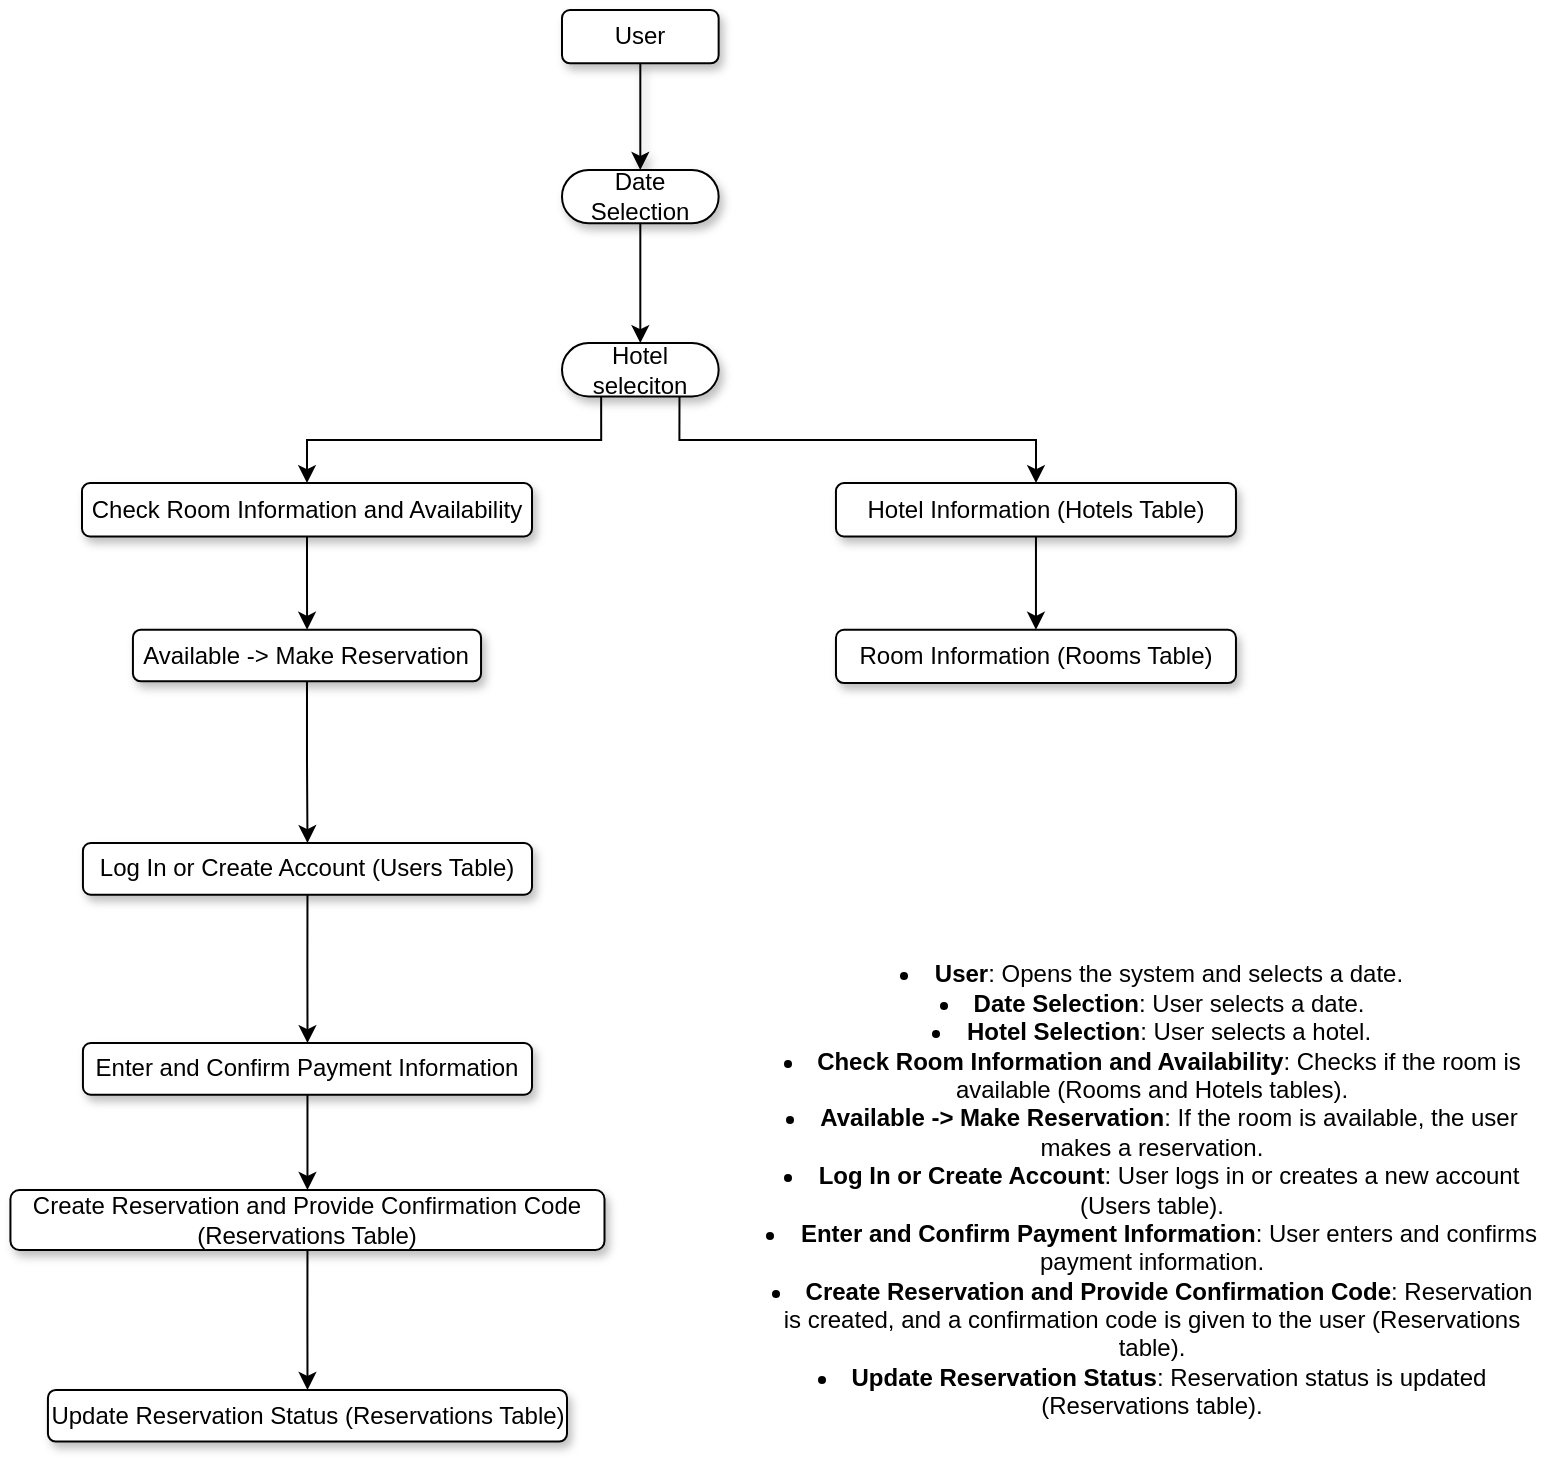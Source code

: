<mxfile version="24.7.1" type="github" pages="5">
  <diagram id="er5tn0g2h49u2DX2Hihr" name="Flow Diagram Of Project">
    <mxGraphModel dx="1434" dy="772" grid="1" gridSize="10" guides="1" tooltips="1" connect="1" arrows="1" fold="1" page="1" pageScale="1" pageWidth="827" pageHeight="1169" math="0" shadow="0">
      <root>
        <mxCell id="0" />
        <mxCell id="1" parent="0" />
        <mxCell id="LPn3I8FHrwuG1Et-0EGM-1" value="" style="edgeStyle=orthogonalEdgeStyle;rounded=0;orthogonalLoop=1;jettySize=auto;html=1;shadow=1;fontSize=12;" edge="1" parent="1" source="LPn3I8FHrwuG1Et-0EGM-2" target="LPn3I8FHrwuG1Et-0EGM-5">
          <mxGeometry relative="1" as="geometry" />
        </mxCell>
        <mxCell id="LPn3I8FHrwuG1Et-0EGM-2" value="User" style="rounded=1;whiteSpace=wrap;html=1;shadow=1;fontSize=12;" vertex="1" parent="1">
          <mxGeometry x="279.996" y="10.004" width="78.327" height="26.667" as="geometry" />
        </mxCell>
        <mxCell id="LPn3I8FHrwuG1Et-0EGM-4" value="" style="edgeStyle=orthogonalEdgeStyle;rounded=0;orthogonalLoop=1;jettySize=auto;html=1;" edge="1" parent="1" source="LPn3I8FHrwuG1Et-0EGM-5" target="LPn3I8FHrwuG1Et-0EGM-42">
          <mxGeometry relative="1" as="geometry" />
        </mxCell>
        <mxCell id="LPn3I8FHrwuG1Et-0EGM-5" value="Date Selection" style="whiteSpace=wrap;html=1;rounded=1;shadow=1;fontSize=12;arcSize=50;" vertex="1" parent="1">
          <mxGeometry x="279.996" y="89.997" width="78.327" height="26.667" as="geometry" />
        </mxCell>
        <mxCell id="LPn3I8FHrwuG1Et-0EGM-47" style="edgeStyle=orthogonalEdgeStyle;rounded=0;orthogonalLoop=1;jettySize=auto;html=1;exitX=0.5;exitY=0;exitDx=0;exitDy=0;" edge="1" parent="1" source="LPn3I8FHrwuG1Et-0EGM-26" target="LPn3I8FHrwuG1Et-0EGM-46">
          <mxGeometry relative="1" as="geometry" />
        </mxCell>
        <mxCell id="LPn3I8FHrwuG1Et-0EGM-26" value="Hotel Information (Hotels Table)" style="whiteSpace=wrap;html=1;rounded=1;shadow=1;fontSize=12;direction=west;" vertex="1" parent="1">
          <mxGeometry x="416.98" y="246.56" width="200" height="26.67" as="geometry" />
        </mxCell>
        <mxCell id="LPn3I8FHrwuG1Et-0EGM-50" style="edgeStyle=orthogonalEdgeStyle;rounded=0;orthogonalLoop=1;jettySize=auto;html=1;exitX=0.5;exitY=0;exitDx=0;exitDy=0;" edge="1" parent="1" source="LPn3I8FHrwuG1Et-0EGM-28" target="LPn3I8FHrwuG1Et-0EGM-49">
          <mxGeometry relative="1" as="geometry" />
        </mxCell>
        <mxCell id="LPn3I8FHrwuG1Et-0EGM-28" value="Available -&amp;gt; Make Reservation" style="whiteSpace=wrap;html=1;rounded=1;shadow=1;fontSize=12;direction=west;" vertex="1" parent="1">
          <mxGeometry x="65.47" y="319.89" width="174.05" height="25.78" as="geometry" />
        </mxCell>
        <mxCell id="LPn3I8FHrwuG1Et-0EGM-44" style="edgeStyle=orthogonalEdgeStyle;rounded=0;orthogonalLoop=1;jettySize=auto;html=1;exitX=0.25;exitY=1;exitDx=0;exitDy=0;" edge="1" parent="1" source="LPn3I8FHrwuG1Et-0EGM-42" target="LPn3I8FHrwuG1Et-0EGM-43">
          <mxGeometry relative="1" as="geometry" />
        </mxCell>
        <mxCell id="LPn3I8FHrwuG1Et-0EGM-45" style="edgeStyle=orthogonalEdgeStyle;rounded=0;orthogonalLoop=1;jettySize=auto;html=1;exitX=0.75;exitY=1;exitDx=0;exitDy=0;" edge="1" parent="1" source="LPn3I8FHrwuG1Et-0EGM-42" target="LPn3I8FHrwuG1Et-0EGM-26">
          <mxGeometry relative="1" as="geometry" />
        </mxCell>
        <mxCell id="LPn3I8FHrwuG1Et-0EGM-42" value="Hotel seleciton" style="whiteSpace=wrap;html=1;rounded=1;shadow=1;fontSize=12;arcSize=50;" vertex="1" parent="1">
          <mxGeometry x="279.999" y="176.557" width="78.327" height="26.667" as="geometry" />
        </mxCell>
        <mxCell id="LPn3I8FHrwuG1Et-0EGM-48" style="edgeStyle=orthogonalEdgeStyle;rounded=0;orthogonalLoop=1;jettySize=auto;html=1;exitX=0.5;exitY=0;exitDx=0;exitDy=0;" edge="1" parent="1" source="LPn3I8FHrwuG1Et-0EGM-43" target="LPn3I8FHrwuG1Et-0EGM-28">
          <mxGeometry relative="1" as="geometry" />
        </mxCell>
        <mxCell id="LPn3I8FHrwuG1Et-0EGM-43" value="Check Room Information and Availability" style="whiteSpace=wrap;html=1;rounded=1;shadow=1;fontSize=12;direction=west;" vertex="1" parent="1">
          <mxGeometry x="40" y="246.56" width="225" height="26.67" as="geometry" />
        </mxCell>
        <mxCell id="LPn3I8FHrwuG1Et-0EGM-46" value="Room Information (Rooms Table)" style="whiteSpace=wrap;html=1;rounded=1;shadow=1;fontSize=12;direction=west;" vertex="1" parent="1">
          <mxGeometry x="416.98" y="319.89" width="200" height="26.67" as="geometry" />
        </mxCell>
        <mxCell id="LPn3I8FHrwuG1Et-0EGM-53" style="edgeStyle=orthogonalEdgeStyle;rounded=0;orthogonalLoop=1;jettySize=auto;html=1;exitX=0.5;exitY=0;exitDx=0;exitDy=0;" edge="1" parent="1" source="LPn3I8FHrwuG1Et-0EGM-49" target="LPn3I8FHrwuG1Et-0EGM-52">
          <mxGeometry relative="1" as="geometry" />
        </mxCell>
        <mxCell id="LPn3I8FHrwuG1Et-0EGM-49" value="Log In or Create Account (Users Table) " style="whiteSpace=wrap;html=1;rounded=1;shadow=1;fontSize=12;direction=west;" vertex="1" parent="1">
          <mxGeometry x="40.47" y="426.56" width="224.53" height="25.78" as="geometry" />
        </mxCell>
        <mxCell id="LPn3I8FHrwuG1Et-0EGM-56" style="edgeStyle=orthogonalEdgeStyle;rounded=0;orthogonalLoop=1;jettySize=auto;html=1;exitX=0.5;exitY=0;exitDx=0;exitDy=0;entryX=0.5;entryY=1;entryDx=0;entryDy=0;" edge="1" parent="1" source="LPn3I8FHrwuG1Et-0EGM-52" target="LPn3I8FHrwuG1Et-0EGM-55">
          <mxGeometry relative="1" as="geometry">
            <mxPoint x="152.8" y="606.56" as="targetPoint" />
            <Array as="points" />
          </mxGeometry>
        </mxCell>
        <mxCell id="LPn3I8FHrwuG1Et-0EGM-52" value="Enter and Confirm Payment Information " style="whiteSpace=wrap;html=1;rounded=1;shadow=1;fontSize=12;direction=west;" vertex="1" parent="1">
          <mxGeometry x="40.47" y="526.56" width="224.53" height="25.78" as="geometry" />
        </mxCell>
        <mxCell id="LPn3I8FHrwuG1Et-0EGM-58" style="edgeStyle=orthogonalEdgeStyle;rounded=0;orthogonalLoop=1;jettySize=auto;html=1;exitX=0.5;exitY=0;exitDx=0;exitDy=0;" edge="1" parent="1" source="LPn3I8FHrwuG1Et-0EGM-55" target="LPn3I8FHrwuG1Et-0EGM-57">
          <mxGeometry relative="1" as="geometry">
            <mxPoint x="152.735" y="632.34" as="sourcePoint" />
          </mxGeometry>
        </mxCell>
        <mxCell id="LPn3I8FHrwuG1Et-0EGM-55" value="Create Reservation and Provide Confirmation Code (Reservations Table) " style="whiteSpace=wrap;html=1;rounded=1;shadow=1;fontSize=12;direction=west;" vertex="1" parent="1">
          <mxGeometry x="4.22" y="600" width="297.03" height="30" as="geometry" />
        </mxCell>
        <mxCell id="LPn3I8FHrwuG1Et-0EGM-57" value="Update Reservation Status (Reservations Table) " style="whiteSpace=wrap;html=1;rounded=1;shadow=1;fontSize=12;direction=west;" vertex="1" parent="1">
          <mxGeometry x="22.97" y="700" width="259.53" height="25.78" as="geometry" />
        </mxCell>
        <mxCell id="Ss4pQNGaq4_sJya7AEQc-3" value="&lt;li&gt;&lt;strong&gt;User&lt;/strong&gt;: Opens the system and selects a date.&lt;/li&gt;&lt;li&gt;&lt;strong&gt;Date Selection&lt;/strong&gt;: User selects a date.&lt;/li&gt;&lt;li&gt;&lt;strong&gt;Hotel Selection&lt;/strong&gt;: User selects a hotel.&lt;/li&gt;&lt;li&gt;&lt;strong&gt;Check Room Information and Availability&lt;/strong&gt;: Checks if the room is available (Rooms and Hotels tables).&lt;/li&gt;&lt;li&gt;&lt;strong&gt;Available -&amp;gt; Make Reservation&lt;/strong&gt;: If the room is available, the user makes a reservation.&lt;/li&gt;&lt;li&gt;&lt;strong&gt;Log In or Create Account&lt;/strong&gt;: User logs in or creates a new account (Users table).&lt;/li&gt;&lt;li&gt;&lt;strong&gt;Enter and Confirm Payment Information&lt;/strong&gt;: User enters and confirms payment information.&lt;/li&gt;&lt;li&gt;&lt;strong&gt;Create Reservation and Provide Confirmation Code&lt;/strong&gt;: Reservation is created, and a confirmation code is given to the user (Reservations table).&lt;/li&gt;&lt;li&gt;&lt;strong&gt;Update Reservation Status&lt;/strong&gt;: Reservation status is updated (Reservations table).&lt;/li&gt;" style="text;html=1;align=center;verticalAlign=middle;whiteSpace=wrap;rounded=0;" vertex="1" parent="1">
          <mxGeometry x="380" y="480" width="390" height="240" as="geometry" />
        </mxCell>
      </root>
    </mxGraphModel>
  </diagram>
  <diagram id="OcDCUqbB7aCAF-l1utMa" name=" Tables of DB">
    <mxGraphModel dx="1434" dy="772" grid="1" gridSize="10" guides="1" tooltips="1" connect="1" arrows="1" fold="1" page="1" pageScale="1" pageWidth="850" pageHeight="1100" math="0" shadow="0">
      <root>
        <mxCell id="0" />
        <mxCell id="1" parent="0" />
        <mxCell id="0o_SYYz5hkE-AfQn-xej-9" value="" style="group" parent="1" vertex="1" connectable="0">
          <mxGeometry x="540" y="320" width="280" height="180" as="geometry" />
        </mxCell>
        <mxCell id="0o_SYYz5hkE-AfQn-xej-1" value="&lt;li&gt;&lt;font size=&quot;3&quot; face=&quot;monospace&quot;&gt;hotel_id INT PRIMARY KEY,&lt;/font&gt;&lt;/li&gt;&lt;li&gt;&lt;font size=&quot;3&quot; face=&quot;monospace&quot;&gt;name VARCHAR(20)&lt;/font&gt;&lt;/li&gt;&lt;li&gt;&lt;font size=&quot;3&quot; face=&quot;monospace&quot;&gt;description Text&lt;/font&gt;&lt;/li&gt;&lt;li&gt;&lt;font size=&quot;3&quot; face=&quot;monospace&quot;&gt;address VARCHAR(20)&lt;/font&gt;&lt;/li&gt;&lt;li&gt;&lt;font size=&quot;3&quot; face=&quot;monospace&quot;&gt;city VARCHAR(10)&lt;/font&gt;&lt;/li&gt;&lt;li&gt;&lt;font size=&quot;3&quot; face=&quot;monospace&quot;&gt;country VARCHAR(20)&lt;/font&gt;&lt;/li&gt;&lt;li&gt;&lt;font size=&quot;3&quot; face=&quot;monospace&quot;&gt;phone VARCHAR(20)&lt;/font&gt;&lt;/li&gt;&lt;li&gt;&lt;font size=&quot;3&quot; face=&quot;monospace&quot;&gt;email VARCHAR(20)&lt;/font&gt;&lt;/li&gt;&lt;li&gt;&lt;font size=&quot;3&quot; face=&quot;monospace&quot;&gt;rating FLOAT&lt;/font&gt;&lt;/li&gt;" style="shape=process;whiteSpace=wrap;html=1;backgroundOutline=1;" parent="0o_SYYz5hkE-AfQn-xej-9" vertex="1">
          <mxGeometry y="30" width="280" height="150" as="geometry" />
        </mxCell>
        <mxCell id="0o_SYYz5hkE-AfQn-xej-2" value="Hotels" style="text;html=1;align=center;verticalAlign=middle;whiteSpace=wrap;rounded=0;" parent="0o_SYYz5hkE-AfQn-xej-9" vertex="1">
          <mxGeometry x="85" width="110" height="20" as="geometry" />
        </mxCell>
        <mxCell id="0o_SYYz5hkE-AfQn-xej-11" value="" style="group" parent="1" vertex="1" connectable="0">
          <mxGeometry x="35" y="30" width="280" height="180" as="geometry" />
        </mxCell>
        <mxCell id="nRDwDQONeYsUFGXQLdGE-4" value="&lt;li&gt;&lt;font size=&quot;3&quot; face=&quot;monospace&quot;&gt;user_id INT PRIMARY KEY,&lt;/font&gt;&lt;/li&gt;&lt;li&gt;&lt;font size=&quot;3&quot; face=&quot;monospace&quot;&gt;user_name VARCHAR(20)&lt;/font&gt;&lt;/li&gt;&lt;li&gt;&lt;font size=&quot;3&quot; face=&quot;monospace&quot;&gt;password VARCHAR(20)&lt;/font&gt;&lt;/li&gt;&lt;li&gt;&lt;font size=&quot;3&quot; face=&quot;monospace&quot;&gt;email VARCHAR(20)&lt;/font&gt;&lt;/li&gt;&lt;li&gt;&lt;font size=&quot;3&quot; face=&quot;monospace&quot;&gt;phone VARCHAR(10)&lt;/font&gt;&lt;/li&gt;&lt;li&gt;&lt;font size=&quot;3&quot; face=&quot;monospace&quot;&gt;created_at DATETIME&lt;/font&gt;&lt;/li&gt;" style="shape=process;whiteSpace=wrap;html=1;backgroundOutline=1;" parent="0o_SYYz5hkE-AfQn-xej-11" vertex="1">
          <mxGeometry y="30" width="280" height="150" as="geometry" />
        </mxCell>
        <mxCell id="nRDwDQONeYsUFGXQLdGE-7" value="Users" style="text;html=1;align=center;verticalAlign=middle;whiteSpace=wrap;rounded=0;" parent="0o_SYYz5hkE-AfQn-xej-11" vertex="1">
          <mxGeometry x="85" width="110" height="20" as="geometry" />
        </mxCell>
        <mxCell id="0o_SYYz5hkE-AfQn-xej-12" value="" style="group" parent="1" vertex="1" connectable="0">
          <mxGeometry x="360" y="30" width="400" height="180" as="geometry" />
        </mxCell>
        <mxCell id="0o_SYYz5hkE-AfQn-xej-3" value="&lt;li&gt;&lt;font size=&quot;3&quot; face=&quot;monospace&quot;&gt;room_id INT PRIMARY KEY,&lt;/font&gt;&lt;/li&gt;&lt;li&gt;&lt;font size=&quot;3&quot; face=&quot;monospace&quot;&gt;hotel_id INT FOREIGN KEY REFERENCES Hotels(hotel_id)&lt;/font&gt;&lt;/li&gt;&lt;li&gt;&lt;font size=&quot;3&quot; face=&quot;monospace&quot;&gt;room_type VARCHAR(20)//tek kişi,üç kişi ect.&lt;/font&gt;&lt;/li&gt;&lt;li&gt;&lt;font size=&quot;3&quot; face=&quot;monospace&quot;&gt;price_per_night DECIMAL&lt;/font&gt;&lt;/li&gt;&lt;li&gt;&lt;font size=&quot;3&quot; face=&quot;monospace&quot;&gt;availability BOOLEAN&lt;/font&gt;&lt;/li&gt;" style="shape=process;whiteSpace=wrap;html=1;backgroundOutline=1;" parent="0o_SYYz5hkE-AfQn-xej-12" vertex="1">
          <mxGeometry y="30" width="400" height="150" as="geometry" />
        </mxCell>
        <mxCell id="0o_SYYz5hkE-AfQn-xej-4" value="Rooms" style="text;html=1;align=center;verticalAlign=middle;whiteSpace=wrap;rounded=0;" parent="0o_SYYz5hkE-AfQn-xej-12" vertex="1">
          <mxGeometry x="130" width="110" height="20" as="geometry" />
        </mxCell>
        <mxCell id="0o_SYYz5hkE-AfQn-xej-13" value="" style="group" parent="1" vertex="1" connectable="0">
          <mxGeometry x="20" y="390" width="480" height="220" as="geometry" />
        </mxCell>
        <mxCell id="0o_SYYz5hkE-AfQn-xej-5" value="&lt;li&gt;&lt;font size=&quot;3&quot; face=&quot;monospace&quot;&gt;reservation_id INT PRIMARY KEY,&lt;/font&gt;&lt;/li&gt;&lt;li&gt;&lt;font size=&quot;3&quot; face=&quot;monospace&quot;&gt;user_id&amp;nbsp;&lt;/font&gt;INT FOREIGN KEY REFERENCES Users(user_id)&lt;/li&gt;&lt;li&gt;&lt;font size=&quot;3&quot; face=&quot;monospace&quot;&gt;room_id&amp;nbsp;&lt;/font&gt;INT FOREIGN KEY REFERENCES Rooms(room_id)&lt;/li&gt;&lt;li&gt;&lt;font size=&quot;3&quot; face=&quot;monospace&quot;&gt;check_in_date DATE&lt;/font&gt;&lt;/li&gt;&lt;li&gt;&lt;font size=&quot;3&quot; face=&quot;monospace&quot;&gt;check_out_date DATE&lt;/font&gt;&lt;/li&gt;&lt;li&gt;&lt;font size=&quot;3&quot; face=&quot;monospace&quot;&gt;total_price DECIMAL&lt;/font&gt;&lt;/li&gt;&lt;li&gt;&lt;font size=&quot;3&quot; face=&quot;monospace&quot;&gt;reservation_status VARCHAR(20)//Cancelled,Approved&amp;nbsp;&lt;/font&gt;&lt;/li&gt;&lt;li&gt;&lt;font size=&quot;3&quot; face=&quot;monospace&quot;&gt;&lt;br&gt;&lt;/font&gt;&lt;/li&gt;" style="shape=process;whiteSpace=wrap;html=1;backgroundOutline=1;" parent="0o_SYYz5hkE-AfQn-xej-13" vertex="1">
          <mxGeometry y="33" width="480" height="187" as="geometry" />
        </mxCell>
        <mxCell id="0o_SYYz5hkE-AfQn-xej-6" value="Reservaitons" style="text;html=1;align=center;verticalAlign=middle;whiteSpace=wrap;rounded=0;" parent="0o_SYYz5hkE-AfQn-xej-13" vertex="1">
          <mxGeometry x="137.143" width="107.755" height="22" as="geometry" />
        </mxCell>
        <mxCell id="0o_SYYz5hkE-AfQn-xej-14" style="edgeStyle=orthogonalEdgeStyle;rounded=0;orthogonalLoop=1;jettySize=auto;html=1;exitX=0.25;exitY=1;exitDx=0;exitDy=0;entryX=0.75;entryY=0;entryDx=0;entryDy=0;" parent="1" source="0o_SYYz5hkE-AfQn-xej-3" target="0o_SYYz5hkE-AfQn-xej-1" edge="1">
          <mxGeometry relative="1" as="geometry">
            <Array as="points">
              <mxPoint x="560" y="210" />
              <mxPoint x="560" y="245" />
              <mxPoint x="750" y="245" />
            </Array>
          </mxGeometry>
        </mxCell>
        <mxCell id="0o_SYYz5hkE-AfQn-xej-15" style="edgeStyle=orthogonalEdgeStyle;rounded=0;orthogonalLoop=1;jettySize=auto;html=1;exitX=0.25;exitY=1;exitDx=0;exitDy=0;entryX=0.75;entryY=0;entryDx=0;entryDy=0;" parent="1" source="0o_SYYz5hkE-AfQn-xej-3" target="0o_SYYz5hkE-AfQn-xej-5" edge="1">
          <mxGeometry relative="1" as="geometry" />
        </mxCell>
        <mxCell id="0o_SYYz5hkE-AfQn-xej-17" style="edgeStyle=orthogonalEdgeStyle;rounded=0;orthogonalLoop=1;jettySize=auto;html=1;exitX=0.25;exitY=1;exitDx=0;exitDy=0;entryX=0.25;entryY=0;entryDx=0;entryDy=0;" parent="1" source="nRDwDQONeYsUFGXQLdGE-4" target="0o_SYYz5hkE-AfQn-xej-5" edge="1">
          <mxGeometry relative="1" as="geometry" />
        </mxCell>
      </root>
    </mxGraphModel>
  </diagram>
  <diagram id="SahQuH-iYKF9wmXist49" name="USER_SERVICES">
    <mxGraphModel dx="1434" dy="3110" grid="1" gridSize="10" guides="1" tooltips="1" connect="1" arrows="1" fold="1" page="1" pageScale="1" pageWidth="827" pageHeight="1169" math="0" shadow="0">
      <root>
        <mxCell id="0" />
        <mxCell id="1" parent="0" />
        <mxCell id="MY4qJXvExlTHak5WIAEV-4" value="" style="edgeStyle=orthogonalEdgeStyle;rounded=0;orthogonalLoop=1;jettySize=auto;html=1;" edge="1" parent="1" source="zHAUQiSuxFZU5zrgK4hU-1" target="MY4qJXvExlTHak5WIAEV-3">
          <mxGeometry relative="1" as="geometry" />
        </mxCell>
        <mxCell id="zHAUQiSuxFZU5zrgK4hU-1" value="LOG_IN_SERVICE" style="rounded=0;whiteSpace=wrap;html=1;" parent="1" vertex="1">
          <mxGeometry x="20" y="-2250" width="170" height="30" as="geometry" />
        </mxCell>
        <mxCell id="MY4qJXvExlTHak5WIAEV-5" value="" style="edgeStyle=orthogonalEdgeStyle;rounded=0;orthogonalLoop=1;jettySize=auto;html=1;entryX=0;entryY=0.5;entryDx=0;entryDy=0;" edge="1" parent="1" source="xCz8EZ8pX_xYFV6RzJaQ-1" target="MY4qJXvExlTHak5WIAEV-7">
          <mxGeometry relative="1" as="geometry">
            <mxPoint x="414" y="-1850" as="targetPoint" />
          </mxGeometry>
        </mxCell>
        <mxCell id="xCz8EZ8pX_xYFV6RzJaQ-1" value="DATE_CHOICE_SERVICE" style="rounded=0;whiteSpace=wrap;html=1;" parent="1" vertex="1">
          <mxGeometry x="20" y="-2070" width="170" height="30" as="geometry" />
        </mxCell>
        <mxCell id="bn-_3K56SrCzuvJVatGM-1" value="GUEST_NUM_SERVICE" style="rounded=0;whiteSpace=wrap;html=1;" parent="1" vertex="1">
          <mxGeometry x="20" y="-1970" width="170" height="30" as="geometry" />
        </mxCell>
        <mxCell id="MY4qJXvExlTHak5WIAEV-14" style="edgeStyle=orthogonalEdgeStyle;rounded=0;orthogonalLoop=1;jettySize=auto;html=1;exitX=1;exitY=0.5;exitDx=0;exitDy=0;entryX=0;entryY=0.5;entryDx=0;entryDy=0;" edge="1" parent="1" source="bn-_3K56SrCzuvJVatGM-2" target="MY4qJXvExlTHak5WIAEV-13">
          <mxGeometry relative="1" as="geometry">
            <mxPoint x="260" y="-1780.0" as="targetPoint" />
          </mxGeometry>
        </mxCell>
        <mxCell id="bn-_3K56SrCzuvJVatGM-2" value="HOTEL_CHOICE_SERVICE" style="rounded=0;whiteSpace=wrap;html=1;" parent="1" vertex="1">
          <mxGeometry x="20" y="-1860" width="170" height="30" as="geometry" />
        </mxCell>
        <mxCell id="MY4qJXvExlTHak5WIAEV-16" style="edgeStyle=orthogonalEdgeStyle;rounded=0;orthogonalLoop=1;jettySize=auto;html=1;exitX=1;exitY=0.5;exitDx=0;exitDy=0;entryX=0;entryY=0.5;entryDx=0;entryDy=0;" edge="1" parent="1" source="bn-_3K56SrCzuvJVatGM-3" target="MY4qJXvExlTHak5WIAEV-15">
          <mxGeometry relative="1" as="geometry" />
        </mxCell>
        <mxCell id="bn-_3K56SrCzuvJVatGM-3" value="ROOM_REQUEST_SERVICE" style="rounded=0;whiteSpace=wrap;html=1;" parent="1" vertex="1">
          <mxGeometry x="20" y="-1720" width="170" height="30" as="geometry" />
        </mxCell>
        <mxCell id="MY4qJXvExlTHak5WIAEV-37" style="edgeStyle=orthogonalEdgeStyle;rounded=0;orthogonalLoop=1;jettySize=auto;html=1;exitX=1;exitY=0.5;exitDx=0;exitDy=0;" edge="1" parent="1" source="WboYY2DEAX7a10xXR0Qw-1" target="MY4qJXvExlTHak5WIAEV-17">
          <mxGeometry relative="1" as="geometry" />
        </mxCell>
        <mxCell id="WboYY2DEAX7a10xXR0Qw-1" value="ROOM_AVAILABILITY_SERVICE" style="rounded=0;whiteSpace=wrap;html=1;" parent="1" vertex="1">
          <mxGeometry x="20" y="-1550" width="190" height="30" as="geometry" />
        </mxCell>
        <mxCell id="MY4qJXvExlTHak5WIAEV-38" style="edgeStyle=orthogonalEdgeStyle;rounded=0;orthogonalLoop=1;jettySize=auto;html=1;exitX=1;exitY=0.5;exitDx=0;exitDy=0;entryX=0;entryY=0.5;entryDx=0;entryDy=0;" edge="1" parent="1" source="WboYY2DEAX7a10xXR0Qw-2" target="MY4qJXvExlTHak5WIAEV-34">
          <mxGeometry relative="1" as="geometry" />
        </mxCell>
        <mxCell id="WboYY2DEAX7a10xXR0Qw-2" value="ROOM_SERVICE" style="rounded=0;whiteSpace=wrap;html=1;" parent="1" vertex="1">
          <mxGeometry x="20" y="-1430" width="170" height="30" as="geometry" />
        </mxCell>
        <mxCell id="MY4qJXvExlTHak5WIAEV-20" value="" style="edgeStyle=orthogonalEdgeStyle;rounded=0;orthogonalLoop=1;jettySize=auto;html=1;entryX=0;entryY=0.5;entryDx=0;entryDy=0;" edge="1" parent="1" source="WboYY2DEAX7a10xXR0Qw-3" target="MY4qJXvExlTHak5WIAEV-19">
          <mxGeometry relative="1" as="geometry">
            <mxPoint x="259.5" y="-2125" as="targetPoint" />
          </mxGeometry>
        </mxCell>
        <mxCell id="WboYY2DEAX7a10xXR0Qw-3" value="REGISTRATION SERVICE" style="rounded=0;whiteSpace=wrap;html=1;" parent="1" vertex="1">
          <mxGeometry x="20" y="-2180" width="170" height="30" as="geometry" />
        </mxCell>
        <mxCell id="MY4qJXvExlTHak5WIAEV-26" value="" style="edgeStyle=orthogonalEdgeStyle;rounded=0;orthogonalLoop=1;jettySize=auto;html=1;" edge="1" parent="1" source="WboYY2DEAX7a10xXR0Qw-4" target="MY4qJXvExlTHak5WIAEV-25">
          <mxGeometry relative="1" as="geometry" />
        </mxCell>
        <mxCell id="WboYY2DEAX7a10xXR0Qw-4" value="PAYMENT_SERVICE" style="rounded=0;whiteSpace=wrap;html=1;" parent="1" vertex="1">
          <mxGeometry x="20" y="-1095" width="170" height="30" as="geometry" />
        </mxCell>
        <mxCell id="MY4qJXvExlTHak5WIAEV-28" value="" style="edgeStyle=orthogonalEdgeStyle;rounded=0;orthogonalLoop=1;jettySize=auto;html=1;" edge="1" parent="1" source="WboYY2DEAX7a10xXR0Qw-5" target="MY4qJXvExlTHak5WIAEV-27">
          <mxGeometry relative="1" as="geometry" />
        </mxCell>
        <mxCell id="WboYY2DEAX7a10xXR0Qw-5" value="CONFIRMATION_SERVICE" style="rounded=0;whiteSpace=wrap;html=1;" parent="1" vertex="1">
          <mxGeometry x="20" y="-980" width="170" height="30" as="geometry" />
        </mxCell>
        <mxCell id="MY4qJXvExlTHak5WIAEV-40" style="edgeStyle=orthogonalEdgeStyle;rounded=0;orthogonalLoop=1;jettySize=auto;html=1;exitX=1;exitY=0.5;exitDx=0;exitDy=0;" edge="1" parent="1" source="o_KMD16_EwOAPX_b2kvC-1" target="MY4qJXvExlTHak5WIAEV-29">
          <mxGeometry relative="1" as="geometry" />
        </mxCell>
        <mxCell id="o_KMD16_EwOAPX_b2kvC-1" value="RESERVATION VIEW SERVICE" style="rounded=0;whiteSpace=wrap;html=1;" parent="1" vertex="1">
          <mxGeometry x="20" y="-880" width="170" height="30" as="geometry" />
        </mxCell>
        <mxCell id="MY4qJXvExlTHak5WIAEV-39" style="edgeStyle=orthogonalEdgeStyle;rounded=0;orthogonalLoop=1;jettySize=auto;html=1;exitX=1;exitY=0.5;exitDx=0;exitDy=0;" edge="1" parent="1" source="jOlDemy9Djilc2z4X3xP-2" target="MY4qJXvExlTHak5WIAEV-22">
          <mxGeometry relative="1" as="geometry">
            <mxPoint x="220" y="-1280" as="targetPoint" />
          </mxGeometry>
        </mxCell>
        <mxCell id="jOlDemy9Djilc2z4X3xP-2" value="TOTAL_SERVICE_VIEW" style="rounded=0;whiteSpace=wrap;html=1;" vertex="1" parent="1">
          <mxGeometry x="20" y="-1340" width="170" height="30" as="geometry" />
        </mxCell>
        <mxCell id="MY4qJXvExlTHak5WIAEV-32" value="" style="edgeStyle=orthogonalEdgeStyle;rounded=0;orthogonalLoop=1;jettySize=auto;html=1;" edge="1" parent="1" source="jOlDemy9Djilc2z4X3xP-4" target="MY4qJXvExlTHak5WIAEV-31">
          <mxGeometry relative="1" as="geometry" />
        </mxCell>
        <mxCell id="jOlDemy9Djilc2z4X3xP-4" value="DISCOUNT_SERVICE" style="rounded=0;whiteSpace=wrap;html=1;" vertex="1" parent="1">
          <mxGeometry x="20" y="-1250" width="170" height="30" as="geometry" />
        </mxCell>
        <mxCell id="MY4qJXvExlTHak5WIAEV-3" value="login,logout,&lt;div&gt;createAccount,resetPassword,&lt;/div&gt;&lt;div&gt;updateProfile&lt;/div&gt;" style="rounded=0;whiteSpace=wrap;html=1;fillColor=#fff2cc;strokeColor=#d6b656;" vertex="1" parent="1">
          <mxGeometry x="259.5" y="-2240" width="190" height="50" as="geometry" />
        </mxCell>
        <mxCell id="MY4qJXvExlTHak5WIAEV-7" value="chooseCheckInDate,&lt;div&gt;chooseCheckOutDate,&lt;/div&gt;&lt;div&gt;updateCheckInDate,&lt;/div&gt;&lt;div&gt;updateCheckOutDate,&lt;/div&gt;&lt;div&gt;validateDates&lt;/div&gt;" style="rounded=0;whiteSpace=wrap;html=1;fillColor=#fff2cc;strokeColor=#d6b656;" vertex="1" parent="1">
          <mxGeometry x="259.5" y="-2060" width="201" height="70" as="geometry" />
        </mxCell>
        <mxCell id="MY4qJXvExlTHak5WIAEV-10" value="setNumberOfGuests,&lt;div&gt;updateNumberOfGuests,&lt;/div&gt;&lt;div&gt;getNumberOfGuests,&lt;/div&gt;&lt;div&gt;validateGuestNumber&lt;/div&gt;" style="rounded=0;whiteSpace=wrap;html=1;fillColor=#fff2cc;strokeColor=#d6b656;" vertex="1" parent="1">
          <mxGeometry x="260.5" y="-1955" width="201" height="70" as="geometry" />
        </mxCell>
        <mxCell id="MY4qJXvExlTHak5WIAEV-11" value="" style="edgeStyle=orthogonalEdgeStyle;rounded=0;orthogonalLoop=1;jettySize=auto;html=1;entryX=0;entryY=0.5;entryDx=0;entryDy=0;exitX=1;exitY=0.5;exitDx=0;exitDy=0;" edge="1" parent="1" source="bn-_3K56SrCzuvJVatGM-1" target="MY4qJXvExlTHak5WIAEV-10">
          <mxGeometry relative="1" as="geometry">
            <mxPoint x="219.5" y="-1815.42" as="sourcePoint" />
            <mxPoint x="313.5" y="-1815.42" as="targetPoint" />
          </mxGeometry>
        </mxCell>
        <mxCell id="MY4qJXvExlTHak5WIAEV-13" value="chooseHotel,&lt;div&gt;updateHotelChoice,&lt;/div&gt;&lt;div&gt;getHotelDetails,&lt;/div&gt;&lt;div&gt;checkHotelAvailability,&lt;/div&gt;" style="rounded=0;whiteSpace=wrap;html=1;fillColor=#fff2cc;strokeColor=#d6b656;" vertex="1" parent="1">
          <mxGeometry x="259.5" y="-1860" width="201" height="70" as="geometry" />
        </mxCell>
        <mxCell id="MY4qJXvExlTHak5WIAEV-15" value="createRoomRequesti&lt;div&gt;getRoomRequest,&lt;/div&gt;&lt;div&gt;updateRoomRequest,&lt;/div&gt;&lt;div&gt;deleteRoomRequest,&lt;/div&gt;&lt;div&gt;checkRoomRequestStatus&lt;/div&gt;" style="rounded=0;whiteSpace=wrap;html=1;fillColor=#fff2cc;strokeColor=#d6b656;" vertex="1" parent="1">
          <mxGeometry x="258.75" y="-1700" width="200.5" height="80" as="geometry" />
        </mxCell>
        <mxCell id="MY4qJXvExlTHak5WIAEV-17" value="checkRoomAvailability&lt;div&gt;getAvailableRooms,&lt;/div&gt;&lt;div&gt;updateRoomAvailability,&lt;/div&gt;&lt;div&gt;notifyAvailability&lt;/div&gt;" style="whiteSpace=wrap;html=1;rounded=0;fillColor=#fff2cc;strokeColor=#d6b656;" vertex="1" parent="1">
          <mxGeometry x="259.5" y="-1560" width="200" height="100" as="geometry" />
        </mxCell>
        <mxCell id="MY4qJXvExlTHak5WIAEV-19" value="&lt;div&gt;&lt;br&gt;&lt;/div&gt;registerUser,&lt;div&gt;updateRegistrationDetails,&lt;/div&gt;&lt;div&gt;getRegistrationStatus,&lt;/div&gt;&lt;div&gt;cancelRegistration&lt;/div&gt;&lt;div&gt;validateRegistration&lt;/div&gt;&lt;div&gt;&lt;br&gt;&lt;/div&gt;" style="rounded=0;whiteSpace=wrap;html=1;fillColor=#fff2cc;strokeColor=#d6b656;" vertex="1" parent="1">
          <mxGeometry x="258.75" y="-2160" width="230.5" height="80" as="geometry" />
        </mxCell>
        <mxCell id="MY4qJXvExlTHak5WIAEV-22" value="getTotalServiceOverview,&lt;div&gt;updateServiceOverview,&lt;/div&gt;&lt;div&gt;getServiceDetails&lt;/div&gt;" style="whiteSpace=wrap;html=1;rounded=0;fillColor=#fff2cc;strokeColor=#d6b656;" vertex="1" parent="1">
          <mxGeometry x="258.75" y="-1320" width="180" height="60" as="geometry" />
        </mxCell>
        <mxCell id="MY4qJXvExlTHak5WIAEV-25" value="&lt;div&gt;&lt;br&gt;&lt;/div&gt;initiatePayment,&lt;div&gt;processPayment,&lt;/div&gt;&lt;div&gt;updatePaymentDetails,&lt;/div&gt;&lt;div&gt;getPaymentStatus,&lt;/div&gt;&lt;div&gt;cancelPayment&lt;/div&gt;&lt;div&gt;&lt;br&gt;&lt;/div&gt;" style="whiteSpace=wrap;html=1;rounded=0;fillColor=#fff2cc;strokeColor=#d6b656;" vertex="1" parent="1">
          <mxGeometry x="259.5" y="-1125" width="192.75" height="90" as="geometry" />
        </mxCell>
        <mxCell id="MY4qJXvExlTHak5WIAEV-27" value="sendConfirmaiton,&lt;div&gt;getConfirmaitonDetails,&lt;/div&gt;&lt;div&gt;updateConfirmaitonDetails,&lt;/div&gt;&lt;div&gt;resendConfirmation,&lt;/div&gt;&lt;div&gt;cancelConfirmation&lt;/div&gt;" style="whiteSpace=wrap;html=1;rounded=0;fillColor=#fff2cc;strokeColor=#d6b656;" vertex="1" parent="1">
          <mxGeometry x="259.5" y="-1005" width="175" height="80" as="geometry" />
        </mxCell>
        <mxCell id="MY4qJXvExlTHak5WIAEV-29" value="viewReservaiton,&lt;div&gt;updateReservaitonDetails,&lt;/div&gt;&lt;div&gt;cancelReservation,&lt;/div&gt;&lt;div&gt;getReservaitonStatus&lt;/div&gt;" style="whiteSpace=wrap;html=1;rounded=0;fillColor=#fff2cc;strokeColor=#d6b656;" vertex="1" parent="1">
          <mxGeometry x="259.5" y="-880" width="170" height="70" as="geometry" />
        </mxCell>
        <mxCell id="MY4qJXvExlTHak5WIAEV-31" value="applyDiscount,&lt;div&gt;removeDiscount,&lt;/div&gt;&lt;div&gt;getDiscountDetails,&lt;/div&gt;&lt;div&gt;validateDiscount,&lt;/div&gt;&lt;div&gt;updateDiscount&lt;/div&gt;" style="whiteSpace=wrap;html=1;rounded=0;fillColor=#fff2cc;strokeColor=#d6b656;" vertex="1" parent="1">
          <mxGeometry x="259.5" y="-1230" width="180" height="70" as="geometry" />
        </mxCell>
        <mxCell id="MY4qJXvExlTHak5WIAEV-34" value="createRoom , getRoom , updateRoom, deleteRoom, checkRoom,checkAvailability" style="whiteSpace=wrap;html=1;rounded=0;fillColor=#fff2cc;strokeColor=#d6b656;" vertex="1" parent="1">
          <mxGeometry x="259.5" y="-1430" width="199.75" height="80" as="geometry" />
        </mxCell>
      </root>
    </mxGraphModel>
  </diagram>
  <diagram id="JlUEWmuliTO_mN-zLxt-" name="ADMIN_SERVICE">
    <mxGraphModel dx="1114" dy="592" grid="1" gridSize="10" guides="1" tooltips="1" connect="1" arrows="1" fold="1" page="1" pageScale="1" pageWidth="827" pageHeight="1169" math="0" shadow="0">
      <root>
        <mxCell id="0" />
        <mxCell id="1" parent="0" />
        <mxCell id="zOPKjVEDq4Z8FlffI7wb-10" value="" style="edgeStyle=orthogonalEdgeStyle;rounded=0;orthogonalLoop=1;jettySize=auto;html=1;" parent="1" source="Rh8dZ8XtZ0p0KPGdMmW4-1" target="zOPKjVEDq4Z8FlffI7wb-9" edge="1">
          <mxGeometry relative="1" as="geometry" />
        </mxCell>
        <mxCell id="Rh8dZ8XtZ0p0KPGdMmW4-1" value="USER_SERVICE" style="rounded=0;whiteSpace=wrap;html=1;" parent="1" vertex="1">
          <mxGeometry x="50" y="40" width="170" height="30" as="geometry" />
        </mxCell>
        <mxCell id="zOPKjVEDq4Z8FlffI7wb-12" style="edgeStyle=orthogonalEdgeStyle;rounded=0;orthogonalLoop=1;jettySize=auto;html=1;exitX=1;exitY=0.5;exitDx=0;exitDy=0;entryX=0;entryY=0.5;entryDx=0;entryDy=0;" parent="1" source="Rh8dZ8XtZ0p0KPGdMmW4-2" target="zOPKjVEDq4Z8FlffI7wb-13" edge="1">
          <mxGeometry relative="1" as="geometry">
            <mxPoint x="360" y="105" as="targetPoint" />
          </mxGeometry>
        </mxCell>
        <mxCell id="Rh8dZ8XtZ0p0KPGdMmW4-2" value="RESERVATION VIEW SERVICE" style="rounded=0;whiteSpace=wrap;html=1;" parent="1" vertex="1">
          <mxGeometry x="50" y="90" width="170" height="30" as="geometry" />
        </mxCell>
        <mxCell id="zOPKjVEDq4Z8FlffI7wb-2" value="" style="edgeStyle=orthogonalEdgeStyle;rounded=0;orthogonalLoop=1;jettySize=auto;html=1;" parent="1" source="Rh8dZ8XtZ0p0KPGdMmW4-3" target="zOPKjVEDq4Z8FlffI7wb-1" edge="1">
          <mxGeometry relative="1" as="geometry" />
        </mxCell>
        <mxCell id="Rh8dZ8XtZ0p0KPGdMmW4-3" value="ROOM_SERVICE" style="rounded=0;whiteSpace=wrap;html=1;" parent="1" vertex="1">
          <mxGeometry x="50" y="140" width="170" height="30" as="geometry" />
        </mxCell>
        <mxCell id="zOPKjVEDq4Z8FlffI7wb-6" value="" style="edgeStyle=orthogonalEdgeStyle;rounded=0;orthogonalLoop=1;jettySize=auto;html=1;" parent="1" source="Rh8dZ8XtZ0p0KPGdMmW4-4" target="zOPKjVEDq4Z8FlffI7wb-5" edge="1">
          <mxGeometry relative="1" as="geometry" />
        </mxCell>
        <mxCell id="Rh8dZ8XtZ0p0KPGdMmW4-4" value="HOTEL_SERVICE" style="rounded=0;whiteSpace=wrap;html=1;" parent="1" vertex="1">
          <mxGeometry x="50" y="190" width="170" height="30" as="geometry" />
        </mxCell>
        <mxCell id="zOPKjVEDq4Z8FlffI7wb-1" value="createRoom , getRoom , updateRoom, deleteRoom, checkRoom,checkAvailability" style="rounded=0;whiteSpace=wrap;html=1;glass=1;" parent="1" vertex="1">
          <mxGeometry x="315" y="130" width="180" height="50" as="geometry" />
        </mxCell>
        <mxCell id="zOPKjVEDq4Z8FlffI7wb-5" value="createHotel,getHotel,updateHotel,deleteHotel" style="whiteSpace=wrap;html=1;rounded=0;" parent="1" vertex="1">
          <mxGeometry x="315" y="197.5" width="265" height="15" as="geometry" />
        </mxCell>
        <mxCell id="zOPKjVEDq4Z8FlffI7wb-9" value="&lt;div&gt;&lt;div&gt;&lt;br&gt;&lt;/div&gt;&lt;/div&gt;&lt;div&gt;createUser,getUser,&lt;div&gt;updateUser,deleteUser,&lt;/div&gt;&lt;div&gt;&lt;br&gt;&lt;div&gt;&lt;br&gt;&lt;/div&gt;&lt;/div&gt;&lt;/div&gt;" style="whiteSpace=wrap;html=1;rounded=0;" parent="1" vertex="1">
          <mxGeometry x="315" y="32.5" width="130" height="45" as="geometry" />
        </mxCell>
        <mxCell id="zOPKjVEDq4Z8FlffI7wb-13" value="createReser,updateRes,deleteRes,getReser" style="rounded=0;whiteSpace=wrap;html=1;" parent="1" vertex="1">
          <mxGeometry x="315" y="90" width="260" height="30" as="geometry" />
        </mxCell>
        <mxCell id="zOPKjVEDq4Z8FlffI7wb-16" value="" style="edgeStyle=orthogonalEdgeStyle;rounded=0;orthogonalLoop=1;jettySize=auto;html=1;" parent="1" source="zOPKjVEDq4Z8FlffI7wb-14" target="zOPKjVEDq4Z8FlffI7wb-15" edge="1">
          <mxGeometry relative="1" as="geometry" />
        </mxCell>
        <mxCell id="zOPKjVEDq4Z8FlffI7wb-14" value="PAYMENT_INFO_SERVICE" style="rounded=0;whiteSpace=wrap;html=1;" parent="1" vertex="1">
          <mxGeometry x="50" y="240" width="170" height="30" as="geometry" />
        </mxCell>
        <mxCell id="zOPKjVEDq4Z8FlffI7wb-15" value="getTotalPrice" style="whiteSpace=wrap;html=1;rounded=0;" parent="1" vertex="1">
          <mxGeometry x="315" y="225" width="120" height="60" as="geometry" />
        </mxCell>
        <mxCell id="OttrKH3Tr3CJt_gP5nBT-1" style="edgeStyle=orthogonalEdgeStyle;rounded=0;orthogonalLoop=1;jettySize=auto;html=1;exitX=0.5;exitY=1;exitDx=0;exitDy=0;" edge="1" parent="1" source="zOPKjVEDq4Z8FlffI7wb-9" target="zOPKjVEDq4Z8FlffI7wb-9">
          <mxGeometry relative="1" as="geometry" />
        </mxCell>
      </root>
    </mxGraphModel>
  </diagram>
  <diagram id="cuHOKjhq61f6KIlsGOor" name="error codes">
    <mxGraphModel dx="1434" dy="772" grid="1" gridSize="10" guides="1" tooltips="1" connect="1" arrows="1" fold="1" page="1" pageScale="1" pageWidth="827" pageHeight="1169" math="0" shadow="0">
      <root>
        <mxCell id="0" />
        <mxCell id="1" parent="0" />
        <mxCell id="YUOgM8rhIOsyg5uEgMw3-2" value="ERROR CODE&lt;div&gt;&lt;br&gt;&lt;/div&gt;" style="shape=table;startSize=30;container=1;collapsible=1;childLayout=tableLayout;fixedRows=1;rowLines=0;fontStyle=1;align=center;resizeLast=1;html=1;whiteSpace=wrap;" parent="1" vertex="1">
          <mxGeometry x="10" y="20" width="410" height="360" as="geometry" />
        </mxCell>
        <mxCell id="YUOgM8rhIOsyg5uEgMw3-3" value="" style="shape=tableRow;horizontal=0;startSize=0;swimlaneHead=0;swimlaneBody=0;fillColor=none;collapsible=0;dropTarget=0;points=[[0,0.5],[1,0.5]];portConstraint=eastwest;top=0;left=0;right=0;bottom=0;html=1;" parent="YUOgM8rhIOsyg5uEgMw3-2" vertex="1">
          <mxGeometry y="30" width="410" height="60" as="geometry" />
        </mxCell>
        <mxCell id="YUOgM8rhIOsyg5uEgMw3-4" value="Çıkış Tarihi &amp;gt; Giriş Tarihi&amp;nbsp;" style="shape=partialRectangle;connectable=0;fillColor=none;top=0;left=0;bottom=0;right=0;fontStyle=1;overflow=hidden;html=1;whiteSpace=wrap;" parent="YUOgM8rhIOsyg5uEgMw3-3" vertex="1">
          <mxGeometry width="80" height="60" as="geometry">
            <mxRectangle width="80" height="60" as="alternateBounds" />
          </mxGeometry>
        </mxCell>
        <mxCell id="YUOgM8rhIOsyg5uEgMw3-5" value="001" style="shape=partialRectangle;connectable=0;fillColor=none;top=0;left=0;bottom=0;right=0;align=left;spacingLeft=6;fontStyle=5;overflow=hidden;html=1;whiteSpace=wrap;" parent="YUOgM8rhIOsyg5uEgMw3-3" vertex="1">
          <mxGeometry x="80" width="330" height="60" as="geometry">
            <mxRectangle width="330" height="60" as="alternateBounds" />
          </mxGeometry>
        </mxCell>
        <mxCell id="YUOgM8rhIOsyg5uEgMw3-6" value="" style="shape=tableRow;horizontal=0;startSize=0;swimlaneHead=0;swimlaneBody=0;fillColor=none;collapsible=0;dropTarget=0;points=[[0,0.5],[1,0.5]];portConstraint=eastwest;top=0;left=0;right=0;bottom=1;html=1;" parent="YUOgM8rhIOsyg5uEgMw3-2" vertex="1">
          <mxGeometry y="90" width="410" height="20" as="geometry" />
        </mxCell>
        <mxCell id="YUOgM8rhIOsyg5uEgMw3-7" value="" style="shape=partialRectangle;connectable=0;fillColor=none;top=0;left=0;bottom=0;right=0;fontStyle=1;overflow=hidden;html=1;whiteSpace=wrap;" parent="YUOgM8rhIOsyg5uEgMw3-6" vertex="1">
          <mxGeometry width="80" height="20" as="geometry">
            <mxRectangle width="80" height="20" as="alternateBounds" />
          </mxGeometry>
        </mxCell>
        <mxCell id="YUOgM8rhIOsyg5uEgMw3-8" value="" style="shape=partialRectangle;connectable=0;fillColor=none;top=0;left=0;bottom=0;right=0;align=left;spacingLeft=6;fontStyle=5;overflow=hidden;html=1;whiteSpace=wrap;" parent="YUOgM8rhIOsyg5uEgMw3-6" vertex="1">
          <mxGeometry x="80" width="330" height="20" as="geometry">
            <mxRectangle width="330" height="20" as="alternateBounds" />
          </mxGeometry>
        </mxCell>
        <mxCell id="YUOgM8rhIOsyg5uEgMw3-9" value="" style="shape=tableRow;horizontal=0;startSize=0;swimlaneHead=0;swimlaneBody=0;fillColor=none;collapsible=0;dropTarget=0;points=[[0,0.5],[1,0.5]];portConstraint=eastwest;top=0;left=0;right=0;bottom=0;html=1;" parent="YUOgM8rhIOsyg5uEgMw3-2" vertex="1">
          <mxGeometry y="110" width="410" height="140" as="geometry" />
        </mxCell>
        <mxCell id="YUOgM8rhIOsyg5uEgMw3-10" value="Giriş Tarih =&amp;gt; Bugün Tarih&amp;nbsp;&lt;div&gt;&lt;br&gt;&lt;/div&gt;" style="shape=partialRectangle;connectable=0;fillColor=none;top=0;left=0;bottom=0;right=0;editable=1;overflow=hidden;html=1;whiteSpace=wrap;" parent="YUOgM8rhIOsyg5uEgMw3-9" vertex="1">
          <mxGeometry width="80" height="140" as="geometry">
            <mxRectangle width="80" height="140" as="alternateBounds" />
          </mxGeometry>
        </mxCell>
        <mxCell id="YUOgM8rhIOsyg5uEgMw3-11" value="002" style="shape=partialRectangle;connectable=0;fillColor=none;top=0;left=0;bottom=0;right=0;align=left;spacingLeft=6;overflow=hidden;html=1;whiteSpace=wrap;" parent="YUOgM8rhIOsyg5uEgMw3-9" vertex="1">
          <mxGeometry x="80" width="330" height="140" as="geometry">
            <mxRectangle width="330" height="140" as="alternateBounds" />
          </mxGeometry>
        </mxCell>
        <mxCell id="YUOgM8rhIOsyg5uEgMw3-12" value="" style="shape=tableRow;horizontal=0;startSize=0;swimlaneHead=0;swimlaneBody=0;fillColor=none;collapsible=0;dropTarget=0;points=[[0,0.5],[1,0.5]];portConstraint=eastwest;top=0;left=0;right=0;bottom=0;html=1;" parent="YUOgM8rhIOsyg5uEgMw3-2" vertex="1">
          <mxGeometry y="250" width="410" height="110" as="geometry" />
        </mxCell>
        <mxCell id="YUOgM8rhIOsyg5uEgMw3-13" value="Yetişkin Seçilmeden Çocuk Seçilemez&amp;nbsp;" style="shape=partialRectangle;connectable=0;fillColor=none;top=0;left=0;bottom=0;right=0;editable=1;overflow=hidden;html=1;whiteSpace=wrap;" parent="YUOgM8rhIOsyg5uEgMw3-12" vertex="1">
          <mxGeometry width="80" height="110" as="geometry">
            <mxRectangle width="80" height="110" as="alternateBounds" />
          </mxGeometry>
        </mxCell>
        <mxCell id="YUOgM8rhIOsyg5uEgMw3-14" value="003" style="shape=partialRectangle;connectable=0;fillColor=none;top=0;left=0;bottom=0;right=0;align=left;spacingLeft=6;overflow=hidden;html=1;whiteSpace=wrap;" parent="YUOgM8rhIOsyg5uEgMw3-12" vertex="1">
          <mxGeometry x="80" width="330" height="110" as="geometry">
            <mxRectangle width="330" height="110" as="alternateBounds" />
          </mxGeometry>
        </mxCell>
        <mxCell id="YUOgM8rhIOsyg5uEgMw3-16" value="" style="endArrow=none;html=1;rounded=0;exitX=-0.005;exitY=-0.014;exitDx=0;exitDy=0;exitPerimeter=0;entryX=1.002;entryY=-0.005;entryDx=0;entryDy=0;entryPerimeter=0;" parent="YUOgM8rhIOsyg5uEgMw3-2" source="YUOgM8rhIOsyg5uEgMw3-12" target="YUOgM8rhIOsyg5uEgMw3-12" edge="1">
          <mxGeometry relative="1" as="geometry">
            <mxPoint x="320" y="270" as="sourcePoint" />
            <mxPoint x="400" y="250" as="targetPoint" />
          </mxGeometry>
        </mxCell>
        <mxCell id="YUOgM8rhIOsyg5uEgMw3-17" value="1" style="resizable=0;html=1;whiteSpace=wrap;align=right;verticalAlign=bottom;" parent="YUOgM8rhIOsyg5uEgMw3-16" connectable="0" vertex="1">
          <mxGeometry x="1" relative="1" as="geometry" />
        </mxCell>
        <mxCell id="YUOgM8rhIOsyg5uEgMw3-35" style="edgeStyle=orthogonalEdgeStyle;rounded=0;orthogonalLoop=1;jettySize=auto;html=1;exitX=0.5;exitY=1;exitDx=0;exitDy=0;" parent="1" edge="1">
          <mxGeometry relative="1" as="geometry">
            <mxPoint x="675" y="310" as="sourcePoint" />
            <mxPoint x="675" y="310" as="targetPoint" />
          </mxGeometry>
        </mxCell>
        <mxCell id="YUOgM8rhIOsyg5uEgMw3-36" value="" style="shape=table;startSize=0;container=1;collapsible=1;childLayout=tableLayout;fixedRows=1;rowLines=0;fontStyle=1;align=center;resizeLast=1;html=1;whiteSpace=wrap;" parent="1" vertex="1">
          <mxGeometry x="10" y="380" width="410" height="280" as="geometry" />
        </mxCell>
        <mxCell id="YUOgM8rhIOsyg5uEgMw3-37" value="" style="shape=tableRow;horizontal=0;startSize=0;swimlaneHead=0;swimlaneBody=0;fillColor=none;collapsible=0;dropTarget=0;points=[[0,0.5],[1,0.5]];portConstraint=eastwest;top=0;left=0;right=0;bottom=0;html=1;" parent="YUOgM8rhIOsyg5uEgMw3-36" vertex="1">
          <mxGeometry width="410" height="80" as="geometry" />
        </mxCell>
        <mxCell id="YUOgM8rhIOsyg5uEgMw3-38" value="&lt;span style=&quot;font-weight: normal;&quot;&gt;Kullanıcı Bilgileri Hatalı&amp;nbsp;&lt;/span&gt;" style="shape=partialRectangle;connectable=0;fillColor=none;top=0;left=0;bottom=0;right=0;fontStyle=1;overflow=hidden;html=1;whiteSpace=wrap;" parent="YUOgM8rhIOsyg5uEgMw3-37" vertex="1">
          <mxGeometry width="80" height="80" as="geometry">
            <mxRectangle width="80" height="80" as="alternateBounds" />
          </mxGeometry>
        </mxCell>
        <mxCell id="YUOgM8rhIOsyg5uEgMw3-39" value="&lt;span style=&quot;font-weight: 400;&quot;&gt;004&lt;/span&gt;" style="shape=partialRectangle;connectable=0;fillColor=none;top=0;left=0;bottom=0;right=0;align=left;spacingLeft=6;fontStyle=5;overflow=hidden;html=1;whiteSpace=wrap;" parent="YUOgM8rhIOsyg5uEgMw3-37" vertex="1">
          <mxGeometry x="80" width="330" height="80" as="geometry">
            <mxRectangle width="330" height="80" as="alternateBounds" />
          </mxGeometry>
        </mxCell>
        <mxCell id="YUOgM8rhIOsyg5uEgMw3-40" value="" style="shape=tableRow;horizontal=0;startSize=0;swimlaneHead=0;swimlaneBody=0;fillColor=none;collapsible=0;dropTarget=0;points=[[0,0.5],[1,0.5]];portConstraint=eastwest;top=0;left=0;right=0;bottom=1;html=1;" parent="YUOgM8rhIOsyg5uEgMw3-36" vertex="1">
          <mxGeometry y="80" width="410" height="40" as="geometry" />
        </mxCell>
        <mxCell id="YUOgM8rhIOsyg5uEgMw3-41" value="" style="shape=partialRectangle;connectable=0;fillColor=none;top=0;left=0;bottom=0;right=0;fontStyle=1;overflow=hidden;html=1;whiteSpace=wrap;" parent="YUOgM8rhIOsyg5uEgMw3-40" vertex="1">
          <mxGeometry width="80" height="40" as="geometry">
            <mxRectangle width="80" height="40" as="alternateBounds" />
          </mxGeometry>
        </mxCell>
        <mxCell id="YUOgM8rhIOsyg5uEgMw3-42" value="" style="shape=partialRectangle;connectable=0;fillColor=none;top=0;left=0;bottom=0;right=0;align=left;spacingLeft=6;fontStyle=5;overflow=hidden;html=1;whiteSpace=wrap;" parent="YUOgM8rhIOsyg5uEgMw3-40" vertex="1">
          <mxGeometry x="80" width="330" height="40" as="geometry">
            <mxRectangle width="330" height="40" as="alternateBounds" />
          </mxGeometry>
        </mxCell>
        <mxCell id="YUOgM8rhIOsyg5uEgMw3-43" value="" style="shape=tableRow;horizontal=0;startSize=0;swimlaneHead=0;swimlaneBody=0;fillColor=none;collapsible=0;dropTarget=0;points=[[0,0.5],[1,0.5]];portConstraint=eastwest;top=0;left=0;right=0;bottom=0;html=1;" parent="YUOgM8rhIOsyg5uEgMw3-36" vertex="1">
          <mxGeometry y="120" width="410" height="80" as="geometry" />
        </mxCell>
        <mxCell id="YUOgM8rhIOsyg5uEgMw3-44" value="Telefon Numarası 10 hane" style="shape=partialRectangle;connectable=0;fillColor=none;top=0;left=0;bottom=0;right=0;editable=1;overflow=hidden;html=1;whiteSpace=wrap;" parent="YUOgM8rhIOsyg5uEgMw3-43" vertex="1">
          <mxGeometry width="80" height="80" as="geometry">
            <mxRectangle width="80" height="80" as="alternateBounds" />
          </mxGeometry>
        </mxCell>
        <mxCell id="YUOgM8rhIOsyg5uEgMw3-45" value="005" style="shape=partialRectangle;connectable=0;fillColor=none;top=0;left=0;bottom=0;right=0;align=left;spacingLeft=6;overflow=hidden;html=1;whiteSpace=wrap;" parent="YUOgM8rhIOsyg5uEgMw3-43" vertex="1">
          <mxGeometry x="80" width="330" height="80" as="geometry">
            <mxRectangle width="330" height="80" as="alternateBounds" />
          </mxGeometry>
        </mxCell>
        <mxCell id="YUOgM8rhIOsyg5uEgMw3-46" value="" style="shape=tableRow;horizontal=0;startSize=0;swimlaneHead=0;swimlaneBody=0;fillColor=none;collapsible=0;dropTarget=0;points=[[0,0.5],[1,0.5]];portConstraint=eastwest;top=0;left=0;right=0;bottom=0;html=1;" parent="YUOgM8rhIOsyg5uEgMw3-36" vertex="1">
          <mxGeometry y="200" width="410" height="80" as="geometry" />
        </mxCell>
        <mxCell id="YUOgM8rhIOsyg5uEgMw3-47" value="Kart Numarası 16 hane" style="shape=partialRectangle;connectable=0;fillColor=none;top=0;left=0;bottom=0;right=0;editable=1;overflow=hidden;html=1;whiteSpace=wrap;" parent="YUOgM8rhIOsyg5uEgMw3-46" vertex="1">
          <mxGeometry width="80" height="80" as="geometry">
            <mxRectangle width="80" height="80" as="alternateBounds" />
          </mxGeometry>
        </mxCell>
        <mxCell id="YUOgM8rhIOsyg5uEgMw3-48" value="006" style="shape=partialRectangle;connectable=0;fillColor=none;top=0;left=0;bottom=0;right=0;align=left;spacingLeft=6;overflow=hidden;html=1;whiteSpace=wrap;" parent="YUOgM8rhIOsyg5uEgMw3-46" vertex="1">
          <mxGeometry x="80" width="330" height="80" as="geometry">
            <mxRectangle width="330" height="80" as="alternateBounds" />
          </mxGeometry>
        </mxCell>
        <mxCell id="YUOgM8rhIOsyg5uEgMw3-51" value="" style="endArrow=none;html=1;rounded=0;exitX=0.995;exitY=0.069;exitDx=0;exitDy=0;exitPerimeter=0;" parent="1" source="YUOgM8rhIOsyg5uEgMw3-46" edge="1">
          <mxGeometry relative="1" as="geometry">
            <mxPoint x="280" y="585" as="sourcePoint" />
            <mxPoint x="10" y="585" as="targetPoint" />
          </mxGeometry>
        </mxCell>
        <mxCell id="YUOgM8rhIOsyg5uEgMw3-52" value="1" style="resizable=0;html=1;whiteSpace=wrap;align=right;verticalAlign=bottom;" parent="YUOgM8rhIOsyg5uEgMw3-51" connectable="0" vertex="1">
          <mxGeometry x="1" relative="1" as="geometry" />
        </mxCell>
        <mxCell id="YUOgM8rhIOsyg5uEgMw3-66" value="" style="shape=table;startSize=0;container=1;collapsible=1;childLayout=tableLayout;fixedRows=1;rowLines=0;fontStyle=1;align=center;resizeLast=1;html=1;whiteSpace=wrap;" parent="1" vertex="1">
          <mxGeometry x="10" y="650" width="410" height="220" as="geometry" />
        </mxCell>
        <mxCell id="YUOgM8rhIOsyg5uEgMw3-67" value="" style="shape=tableRow;horizontal=0;startSize=0;swimlaneHead=0;swimlaneBody=0;fillColor=none;collapsible=0;dropTarget=0;points=[[0,0.5],[1,0.5]];portConstraint=eastwest;top=0;left=0;right=0;bottom=0;html=1;" parent="YUOgM8rhIOsyg5uEgMw3-66" vertex="1">
          <mxGeometry width="410" height="60" as="geometry" />
        </mxCell>
        <mxCell id="YUOgM8rhIOsyg5uEgMw3-68" value="CVV 3 hane" style="shape=partialRectangle;connectable=0;fillColor=none;top=0;left=0;bottom=0;right=0;fontStyle=1;overflow=hidden;html=1;whiteSpace=wrap;" parent="YUOgM8rhIOsyg5uEgMw3-67" vertex="1">
          <mxGeometry width="80" height="60" as="geometry">
            <mxRectangle width="80" height="60" as="alternateBounds" />
          </mxGeometry>
        </mxCell>
        <mxCell id="YUOgM8rhIOsyg5uEgMw3-69" value="&lt;span style=&quot;font-weight: normal;&quot;&gt;007&lt;span style=&quot;white-space: pre;&quot;&gt;&#x9;&lt;/span&gt;&lt;/span&gt;" style="shape=partialRectangle;connectable=0;fillColor=none;top=0;left=0;bottom=0;right=0;align=left;spacingLeft=6;fontStyle=5;overflow=hidden;html=1;whiteSpace=wrap;" parent="YUOgM8rhIOsyg5uEgMw3-67" vertex="1">
          <mxGeometry x="80" width="330" height="60" as="geometry">
            <mxRectangle width="330" height="60" as="alternateBounds" />
          </mxGeometry>
        </mxCell>
        <mxCell id="YUOgM8rhIOsyg5uEgMw3-70" value="" style="shape=tableRow;horizontal=0;startSize=0;swimlaneHead=0;swimlaneBody=0;fillColor=none;collapsible=0;dropTarget=0;points=[[0,0.5],[1,0.5]];portConstraint=eastwest;top=0;left=0;right=0;bottom=1;html=1;" parent="YUOgM8rhIOsyg5uEgMw3-66" vertex="1">
          <mxGeometry y="60" width="410" height="30" as="geometry" />
        </mxCell>
        <mxCell id="YUOgM8rhIOsyg5uEgMw3-71" value="" style="shape=partialRectangle;connectable=0;fillColor=none;top=0;left=0;bottom=0;right=0;fontStyle=1;overflow=hidden;html=1;whiteSpace=wrap;" parent="YUOgM8rhIOsyg5uEgMw3-70" vertex="1">
          <mxGeometry width="80" height="30" as="geometry">
            <mxRectangle width="80" height="30" as="alternateBounds" />
          </mxGeometry>
        </mxCell>
        <mxCell id="YUOgM8rhIOsyg5uEgMw3-72" value="" style="shape=partialRectangle;connectable=0;fillColor=none;top=0;left=0;bottom=0;right=0;align=left;spacingLeft=6;fontStyle=5;overflow=hidden;html=1;whiteSpace=wrap;" parent="YUOgM8rhIOsyg5uEgMw3-70" vertex="1">
          <mxGeometry x="80" width="330" height="30" as="geometry">
            <mxRectangle width="330" height="30" as="alternateBounds" />
          </mxGeometry>
        </mxCell>
        <mxCell id="YUOgM8rhIOsyg5uEgMw3-73" value="" style="shape=tableRow;horizontal=0;startSize=0;swimlaneHead=0;swimlaneBody=0;fillColor=none;collapsible=0;dropTarget=0;points=[[0,0.5],[1,0.5]];portConstraint=eastwest;top=0;left=0;right=0;bottom=0;html=1;" parent="YUOgM8rhIOsyg5uEgMw3-66" vertex="1">
          <mxGeometry y="90" width="410" height="100" as="geometry" />
        </mxCell>
        <mxCell id="YUOgM8rhIOsyg5uEgMw3-74" value="Aynı telefon numarası ile birden fazla hesap oluşturulamaz" style="shape=partialRectangle;connectable=0;fillColor=none;top=0;left=0;bottom=0;right=0;editable=1;overflow=hidden;html=1;whiteSpace=wrap;" parent="YUOgM8rhIOsyg5uEgMw3-73" vertex="1">
          <mxGeometry width="80" height="100" as="geometry">
            <mxRectangle width="80" height="100" as="alternateBounds" />
          </mxGeometry>
        </mxCell>
        <mxCell id="YUOgM8rhIOsyg5uEgMw3-75" value="008" style="shape=partialRectangle;connectable=0;fillColor=none;top=0;left=0;bottom=0;right=0;align=left;spacingLeft=6;overflow=hidden;html=1;whiteSpace=wrap;" parent="YUOgM8rhIOsyg5uEgMw3-73" vertex="1">
          <mxGeometry x="80" width="330" height="100" as="geometry">
            <mxRectangle width="330" height="100" as="alternateBounds" />
          </mxGeometry>
        </mxCell>
        <mxCell id="YUOgM8rhIOsyg5uEgMw3-76" value="" style="shape=tableRow;horizontal=0;startSize=0;swimlaneHead=0;swimlaneBody=0;fillColor=none;collapsible=0;dropTarget=0;points=[[0,0.5],[1,0.5]];portConstraint=eastwest;top=0;left=0;right=0;bottom=0;html=1;" parent="YUOgM8rhIOsyg5uEgMw3-66" vertex="1">
          <mxGeometry y="190" width="410" height="30" as="geometry" />
        </mxCell>
        <mxCell id="YUOgM8rhIOsyg5uEgMw3-77" value="" style="shape=partialRectangle;connectable=0;fillColor=none;top=0;left=0;bottom=0;right=0;editable=1;overflow=hidden;html=1;whiteSpace=wrap;" parent="YUOgM8rhIOsyg5uEgMw3-76" vertex="1">
          <mxGeometry width="80" height="30" as="geometry">
            <mxRectangle width="80" height="30" as="alternateBounds" />
          </mxGeometry>
        </mxCell>
        <mxCell id="YUOgM8rhIOsyg5uEgMw3-78" value="" style="shape=partialRectangle;connectable=0;fillColor=none;top=0;left=0;bottom=0;right=0;align=left;spacingLeft=6;overflow=hidden;html=1;whiteSpace=wrap;" parent="YUOgM8rhIOsyg5uEgMw3-76" vertex="1">
          <mxGeometry x="80" width="330" height="30" as="geometry">
            <mxRectangle width="330" height="30" as="alternateBounds" />
          </mxGeometry>
        </mxCell>
      </root>
    </mxGraphModel>
  </diagram>
</mxfile>

